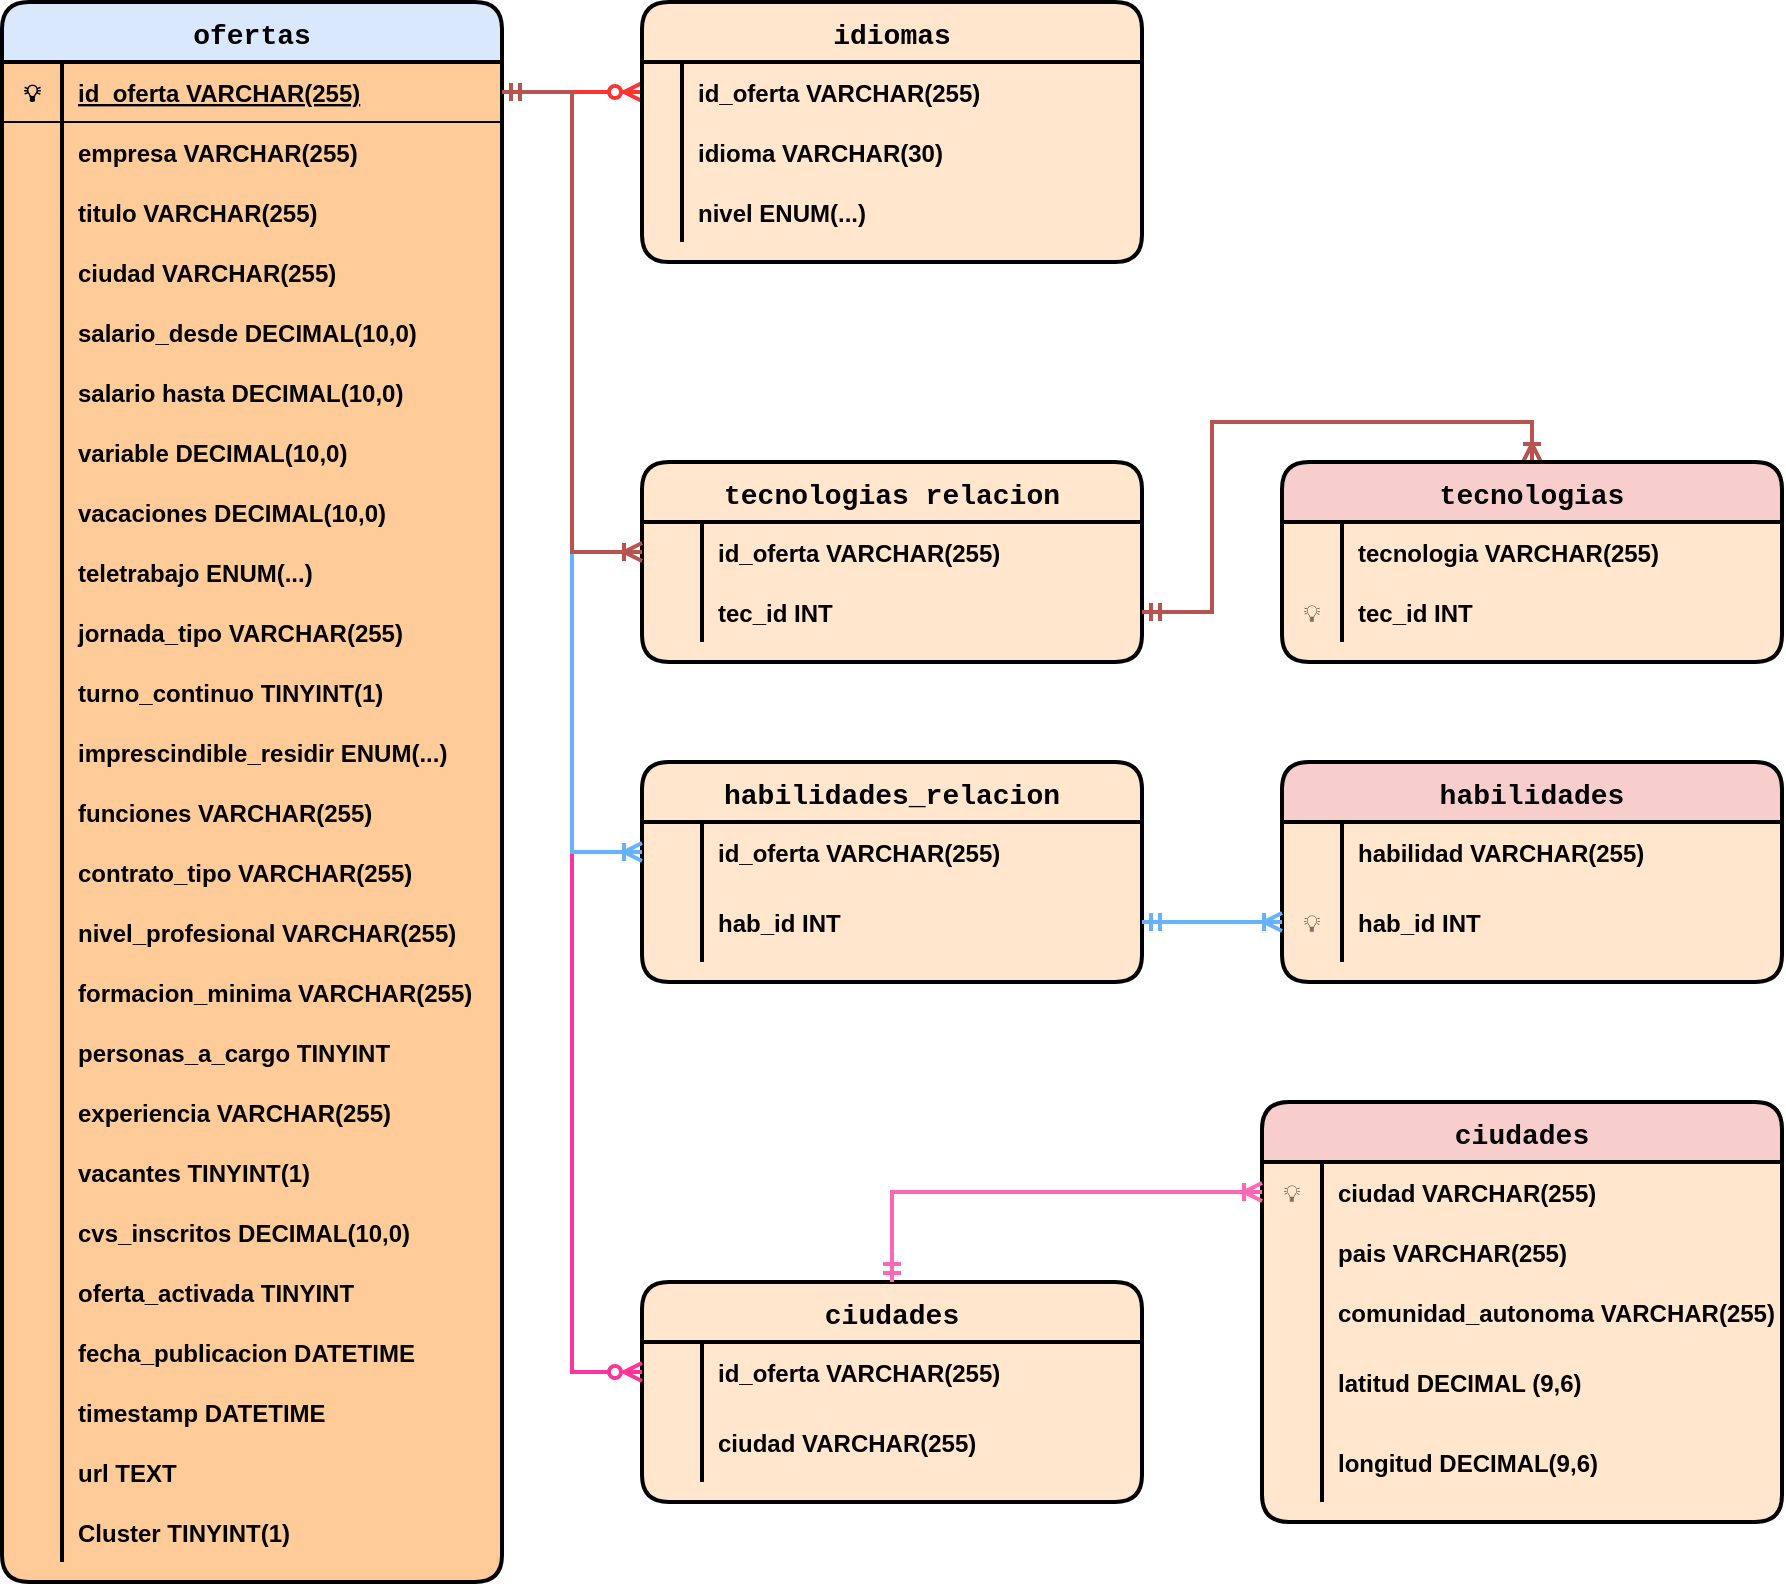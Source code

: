 <mxfile version="26.0.16">
  <diagram name="Page-1" id="cL2GmD0806tMIvDA7TSf">
    <mxGraphModel dx="1434" dy="820" grid="1" gridSize="10" guides="1" tooltips="1" connect="1" arrows="1" fold="1" page="1" pageScale="1" pageWidth="827" pageHeight="1169" math="0" shadow="0">
      <root>
        <mxCell id="0" />
        <mxCell id="1" parent="0" />
        <mxCell id="CeKFWpAXQOH_up9CH5AJ-1" value="" style="edgeStyle=entityRelationEdgeStyle;endArrow=ERzeroToMany;startArrow=ERmandOne;endFill=1;startFill=0;strokeWidth=2;strokeColor=#FF3333;" edge="1" parent="1" source="CeKFWpAXQOH_up9CH5AJ-20" target="CeKFWpAXQOH_up9CH5AJ-3">
          <mxGeometry width="100" height="100" relative="1" as="geometry">
            <mxPoint x="340" y="720" as="sourcePoint" />
            <mxPoint x="440" y="620" as="targetPoint" />
          </mxGeometry>
        </mxCell>
        <mxCell id="CeKFWpAXQOH_up9CH5AJ-2" value="idiomas" style="shape=table;startSize=30;container=1;collapsible=1;childLayout=tableLayout;fixedRows=1;rowLines=0;fontStyle=1;align=center;resizeLast=1;fillColor=#ffe6cc;strokeColor=#000000;gradientColor=none;swimlaneFillColor=#FFE6CC;strokeWidth=2;rounded=1;fontFamily=Courier New;fontSize=14;" vertex="1" parent="1">
          <mxGeometry x="350" y="40" width="250" height="130" as="geometry" />
        </mxCell>
        <mxCell id="CeKFWpAXQOH_up9CH5AJ-3" value="" style="shape=partialRectangle;collapsible=0;dropTarget=0;pointerEvents=0;fillColor=none;points=[[0,0.5],[1,0.5]];portConstraint=eastwest;top=0;left=0;right=0;bottom=0;" vertex="1" parent="CeKFWpAXQOH_up9CH5AJ-2">
          <mxGeometry y="30" width="250" height="30" as="geometry" />
        </mxCell>
        <mxCell id="CeKFWpAXQOH_up9CH5AJ-4" value="" style="shape=partialRectangle;overflow=hidden;connectable=0;fillColor=none;top=0;left=0;bottom=0;right=0;" vertex="1" parent="CeKFWpAXQOH_up9CH5AJ-3">
          <mxGeometry width="20" height="30" as="geometry">
            <mxRectangle width="20" height="30" as="alternateBounds" />
          </mxGeometry>
        </mxCell>
        <mxCell id="CeKFWpAXQOH_up9CH5AJ-5" value="id_oferta VARCHAR(255)" style="shape=partialRectangle;overflow=hidden;connectable=0;fillColor=none;top=0;left=0;bottom=0;right=0;align=left;spacingLeft=6;fontStyle=1" vertex="1" parent="CeKFWpAXQOH_up9CH5AJ-3">
          <mxGeometry x="20" width="230" height="30" as="geometry">
            <mxRectangle width="230" height="30" as="alternateBounds" />
          </mxGeometry>
        </mxCell>
        <mxCell id="CeKFWpAXQOH_up9CH5AJ-6" value="" style="shape=partialRectangle;collapsible=0;dropTarget=0;pointerEvents=0;fillColor=none;points=[[0,0.5],[1,0.5]];portConstraint=eastwest;top=0;left=0;right=0;bottom=0;" vertex="1" parent="CeKFWpAXQOH_up9CH5AJ-2">
          <mxGeometry y="60" width="250" height="30" as="geometry" />
        </mxCell>
        <mxCell id="CeKFWpAXQOH_up9CH5AJ-7" value="" style="shape=partialRectangle;overflow=hidden;connectable=0;fillColor=none;top=0;left=0;bottom=0;right=0;" vertex="1" parent="CeKFWpAXQOH_up9CH5AJ-6">
          <mxGeometry width="20" height="30" as="geometry">
            <mxRectangle width="20" height="30" as="alternateBounds" />
          </mxGeometry>
        </mxCell>
        <mxCell id="CeKFWpAXQOH_up9CH5AJ-8" value="idioma VARCHAR(30)" style="shape=partialRectangle;overflow=hidden;connectable=0;fillColor=none;top=0;left=0;bottom=0;right=0;align=left;spacingLeft=6;fontStyle=1;strokeWidth=4;" vertex="1" parent="CeKFWpAXQOH_up9CH5AJ-6">
          <mxGeometry x="20" width="230" height="30" as="geometry">
            <mxRectangle width="230" height="30" as="alternateBounds" />
          </mxGeometry>
        </mxCell>
        <mxCell id="CeKFWpAXQOH_up9CH5AJ-9" style="shape=partialRectangle;collapsible=0;dropTarget=0;pointerEvents=0;fillColor=none;points=[[0,0.5],[1,0.5]];portConstraint=eastwest;top=0;left=0;right=0;bottom=0;" vertex="1" parent="CeKFWpAXQOH_up9CH5AJ-2">
          <mxGeometry y="90" width="250" height="30" as="geometry" />
        </mxCell>
        <mxCell id="CeKFWpAXQOH_up9CH5AJ-10" style="shape=partialRectangle;overflow=hidden;connectable=0;fillColor=none;top=0;left=0;bottom=0;right=0;" vertex="1" parent="CeKFWpAXQOH_up9CH5AJ-9">
          <mxGeometry width="20" height="30" as="geometry">
            <mxRectangle width="20" height="30" as="alternateBounds" />
          </mxGeometry>
        </mxCell>
        <mxCell id="CeKFWpAXQOH_up9CH5AJ-11" value="nivel ENUM(...)" style="shape=partialRectangle;overflow=hidden;connectable=0;fillColor=none;top=0;left=0;bottom=0;right=0;align=left;spacingLeft=6;fontStyle=1" vertex="1" parent="CeKFWpAXQOH_up9CH5AJ-9">
          <mxGeometry x="20" width="230" height="30" as="geometry">
            <mxRectangle width="230" height="30" as="alternateBounds" />
          </mxGeometry>
        </mxCell>
        <mxCell id="CeKFWpAXQOH_up9CH5AJ-12" value="habilidades_relacion" style="shape=table;startSize=30;container=1;collapsible=1;childLayout=tableLayout;fixedRows=1;rowLines=0;fontStyle=1;align=center;resizeLast=1;fillColor=#ffe6cc;strokeColor=#000000;swimlaneFillColor=#FFE6CC;rounded=1;strokeWidth=2;fontFamily=Courier New;fontSize=14;" vertex="1" parent="1">
          <mxGeometry x="350" y="420" width="250" height="110" as="geometry" />
        </mxCell>
        <mxCell id="CeKFWpAXQOH_up9CH5AJ-13" value="" style="shape=partialRectangle;collapsible=0;dropTarget=0;pointerEvents=0;fillColor=none;points=[[0,0.5],[1,0.5]];portConstraint=eastwest;top=0;left=0;right=0;bottom=0;" vertex="1" parent="CeKFWpAXQOH_up9CH5AJ-12">
          <mxGeometry y="30" width="250" height="30" as="geometry" />
        </mxCell>
        <mxCell id="CeKFWpAXQOH_up9CH5AJ-14" value="" style="shape=partialRectangle;overflow=hidden;connectable=0;fillColor=none;top=0;left=0;bottom=0;right=0;" vertex="1" parent="CeKFWpAXQOH_up9CH5AJ-13">
          <mxGeometry width="30" height="30" as="geometry">
            <mxRectangle width="30" height="30" as="alternateBounds" />
          </mxGeometry>
        </mxCell>
        <mxCell id="CeKFWpAXQOH_up9CH5AJ-15" value="id_oferta VARCHAR(255)" style="shape=partialRectangle;overflow=hidden;connectable=0;fillColor=none;top=0;left=0;bottom=0;right=0;align=left;spacingLeft=6;fontStyle=1" vertex="1" parent="CeKFWpAXQOH_up9CH5AJ-13">
          <mxGeometry x="30" width="220" height="30" as="geometry">
            <mxRectangle width="220" height="30" as="alternateBounds" />
          </mxGeometry>
        </mxCell>
        <mxCell id="CeKFWpAXQOH_up9CH5AJ-16" value="" style="shape=partialRectangle;collapsible=0;dropTarget=0;pointerEvents=0;fillColor=none;points=[[0,0.5],[1,0.5]];portConstraint=eastwest;top=0;left=0;right=0;bottom=0;" vertex="1" parent="CeKFWpAXQOH_up9CH5AJ-12">
          <mxGeometry y="60" width="250" height="40" as="geometry" />
        </mxCell>
        <mxCell id="CeKFWpAXQOH_up9CH5AJ-17" value="" style="shape=partialRectangle;overflow=hidden;connectable=0;fillColor=none;top=0;left=0;bottom=0;right=0;" vertex="1" parent="CeKFWpAXQOH_up9CH5AJ-16">
          <mxGeometry width="30" height="40" as="geometry">
            <mxRectangle width="30" height="40" as="alternateBounds" />
          </mxGeometry>
        </mxCell>
        <mxCell id="CeKFWpAXQOH_up9CH5AJ-18" value="hab_id INT" style="shape=partialRectangle;overflow=hidden;connectable=0;fillColor=none;top=0;left=0;bottom=0;right=0;align=left;spacingLeft=6;fontStyle=1" vertex="1" parent="CeKFWpAXQOH_up9CH5AJ-16">
          <mxGeometry x="30" width="220" height="40" as="geometry">
            <mxRectangle width="220" height="40" as="alternateBounds" />
          </mxGeometry>
        </mxCell>
        <mxCell id="CeKFWpAXQOH_up9CH5AJ-19" value="ofertas" style="shape=table;startSize=30;container=1;collapsible=1;childLayout=tableLayout;fixedRows=1;rowLines=0;fontStyle=1;align=center;resizeLast=1;fillColor=#dae8fc;strokeColor=default;shadow=0;gradientColor=none;swimlaneFillColor=#FFCC99;strokeWidth=2;rounded=1;labelBackgroundColor=none;labelBorderColor=none;textShadow=0;fontFamily=Courier New;fillStyle=solid;perimeterSpacing=3;fontSize=14;" vertex="1" parent="1">
          <mxGeometry x="30" y="40" width="250" height="790" as="geometry" />
        </mxCell>
        <mxCell id="CeKFWpAXQOH_up9CH5AJ-20" value="" style="shape=partialRectangle;collapsible=0;dropTarget=0;pointerEvents=0;fillColor=none;points=[[0,0.5],[1,0.5]];portConstraint=eastwest;top=0;left=0;right=0;bottom=1;" vertex="1" parent="CeKFWpAXQOH_up9CH5AJ-19">
          <mxGeometry y="30" width="250" height="30" as="geometry" />
        </mxCell>
        <mxCell id="CeKFWpAXQOH_up9CH5AJ-21" value="💡" style="shape=partialRectangle;overflow=hidden;connectable=0;fillColor=none;top=0;left=0;bottom=0;right=0;fontStyle=1;" vertex="1" parent="CeKFWpAXQOH_up9CH5AJ-20">
          <mxGeometry width="30" height="30" as="geometry">
            <mxRectangle width="30" height="30" as="alternateBounds" />
          </mxGeometry>
        </mxCell>
        <mxCell id="CeKFWpAXQOH_up9CH5AJ-22" value="id_oferta VARCHAR(255)" style="shape=partialRectangle;overflow=hidden;connectable=0;fillColor=none;top=0;left=0;bottom=0;right=0;align=left;spacingLeft=6;fontStyle=5;" vertex="1" parent="CeKFWpAXQOH_up9CH5AJ-20">
          <mxGeometry x="30" width="220" height="30" as="geometry">
            <mxRectangle width="220" height="30" as="alternateBounds" />
          </mxGeometry>
        </mxCell>
        <mxCell id="CeKFWpAXQOH_up9CH5AJ-23" value="" style="shape=partialRectangle;collapsible=0;dropTarget=0;pointerEvents=0;fillColor=none;points=[[0,0.5],[1,0.5]];portConstraint=eastwest;top=0;left=0;right=0;bottom=0;" vertex="1" parent="CeKFWpAXQOH_up9CH5AJ-19">
          <mxGeometry y="60" width="250" height="30" as="geometry" />
        </mxCell>
        <mxCell id="CeKFWpAXQOH_up9CH5AJ-24" value="" style="shape=partialRectangle;overflow=hidden;connectable=0;fillColor=none;top=0;left=0;bottom=0;right=0;" vertex="1" parent="CeKFWpAXQOH_up9CH5AJ-23">
          <mxGeometry width="30" height="30" as="geometry">
            <mxRectangle width="30" height="30" as="alternateBounds" />
          </mxGeometry>
        </mxCell>
        <mxCell id="CeKFWpAXQOH_up9CH5AJ-25" value="empresa VARCHAR(255)" style="shape=partialRectangle;overflow=hidden;connectable=0;fillColor=none;top=0;left=0;bottom=0;right=0;align=left;spacingLeft=6;fontStyle=1" vertex="1" parent="CeKFWpAXQOH_up9CH5AJ-23">
          <mxGeometry x="30" width="220" height="30" as="geometry">
            <mxRectangle width="220" height="30" as="alternateBounds" />
          </mxGeometry>
        </mxCell>
        <mxCell id="CeKFWpAXQOH_up9CH5AJ-26" style="shape=partialRectangle;collapsible=0;dropTarget=0;pointerEvents=0;fillColor=none;points=[[0,0.5],[1,0.5]];portConstraint=eastwest;top=0;left=0;right=0;bottom=0;" vertex="1" parent="CeKFWpAXQOH_up9CH5AJ-19">
          <mxGeometry y="90" width="250" height="30" as="geometry" />
        </mxCell>
        <mxCell id="CeKFWpAXQOH_up9CH5AJ-27" style="shape=partialRectangle;overflow=hidden;connectable=0;fillColor=none;top=0;left=0;bottom=0;right=0;" vertex="1" parent="CeKFWpAXQOH_up9CH5AJ-26">
          <mxGeometry width="30" height="30" as="geometry">
            <mxRectangle width="30" height="30" as="alternateBounds" />
          </mxGeometry>
        </mxCell>
        <mxCell id="CeKFWpAXQOH_up9CH5AJ-28" value="titulo VARCHAR(255)" style="shape=partialRectangle;overflow=hidden;connectable=0;fillColor=none;top=0;left=0;bottom=0;right=0;align=left;spacingLeft=6;fontStyle=1" vertex="1" parent="CeKFWpAXQOH_up9CH5AJ-26">
          <mxGeometry x="30" width="220" height="30" as="geometry">
            <mxRectangle width="220" height="30" as="alternateBounds" />
          </mxGeometry>
        </mxCell>
        <mxCell id="CeKFWpAXQOH_up9CH5AJ-29" style="shape=partialRectangle;collapsible=0;dropTarget=0;pointerEvents=0;fillColor=none;points=[[0,0.5],[1,0.5]];portConstraint=eastwest;top=0;left=0;right=0;bottom=0;" vertex="1" parent="CeKFWpAXQOH_up9CH5AJ-19">
          <mxGeometry y="120" width="250" height="30" as="geometry" />
        </mxCell>
        <mxCell id="CeKFWpAXQOH_up9CH5AJ-30" style="shape=partialRectangle;overflow=hidden;connectable=0;fillColor=none;top=0;left=0;bottom=0;right=0;" vertex="1" parent="CeKFWpAXQOH_up9CH5AJ-29">
          <mxGeometry width="30" height="30" as="geometry">
            <mxRectangle width="30" height="30" as="alternateBounds" />
          </mxGeometry>
        </mxCell>
        <mxCell id="CeKFWpAXQOH_up9CH5AJ-31" value="ciudad VARCHAR(255)" style="shape=partialRectangle;overflow=hidden;connectable=0;fillColor=none;top=0;left=0;bottom=0;right=0;align=left;spacingLeft=6;fontStyle=1" vertex="1" parent="CeKFWpAXQOH_up9CH5AJ-29">
          <mxGeometry x="30" width="220" height="30" as="geometry">
            <mxRectangle width="220" height="30" as="alternateBounds" />
          </mxGeometry>
        </mxCell>
        <mxCell id="CeKFWpAXQOH_up9CH5AJ-32" style="shape=partialRectangle;collapsible=0;dropTarget=0;pointerEvents=0;fillColor=none;points=[[0,0.5],[1,0.5]];portConstraint=eastwest;top=0;left=0;right=0;bottom=0;" vertex="1" parent="CeKFWpAXQOH_up9CH5AJ-19">
          <mxGeometry y="150" width="250" height="30" as="geometry" />
        </mxCell>
        <mxCell id="CeKFWpAXQOH_up9CH5AJ-33" style="shape=partialRectangle;overflow=hidden;connectable=0;fillColor=none;top=0;left=0;bottom=0;right=0;" vertex="1" parent="CeKFWpAXQOH_up9CH5AJ-32">
          <mxGeometry width="30" height="30" as="geometry">
            <mxRectangle width="30" height="30" as="alternateBounds" />
          </mxGeometry>
        </mxCell>
        <mxCell id="CeKFWpAXQOH_up9CH5AJ-34" value="salario_desde DECIMAL(10,0)" style="shape=partialRectangle;overflow=hidden;connectable=0;fillColor=none;top=0;left=0;bottom=0;right=0;align=left;spacingLeft=6;fontStyle=1" vertex="1" parent="CeKFWpAXQOH_up9CH5AJ-32">
          <mxGeometry x="30" width="220" height="30" as="geometry">
            <mxRectangle width="220" height="30" as="alternateBounds" />
          </mxGeometry>
        </mxCell>
        <mxCell id="CeKFWpAXQOH_up9CH5AJ-35" style="shape=partialRectangle;collapsible=0;dropTarget=0;pointerEvents=0;fillColor=none;points=[[0,0.5],[1,0.5]];portConstraint=eastwest;top=0;left=0;right=0;bottom=0;" vertex="1" parent="CeKFWpAXQOH_up9CH5AJ-19">
          <mxGeometry y="180" width="250" height="30" as="geometry" />
        </mxCell>
        <mxCell id="CeKFWpAXQOH_up9CH5AJ-36" style="shape=partialRectangle;overflow=hidden;connectable=0;fillColor=none;top=0;left=0;bottom=0;right=0;" vertex="1" parent="CeKFWpAXQOH_up9CH5AJ-35">
          <mxGeometry width="30" height="30" as="geometry">
            <mxRectangle width="30" height="30" as="alternateBounds" />
          </mxGeometry>
        </mxCell>
        <mxCell id="CeKFWpAXQOH_up9CH5AJ-37" value="salario hasta DECIMAL(10,0)" style="shape=partialRectangle;overflow=hidden;connectable=0;fillColor=none;top=0;left=0;bottom=0;right=0;align=left;spacingLeft=6;fontStyle=1" vertex="1" parent="CeKFWpAXQOH_up9CH5AJ-35">
          <mxGeometry x="30" width="220" height="30" as="geometry">
            <mxRectangle width="220" height="30" as="alternateBounds" />
          </mxGeometry>
        </mxCell>
        <mxCell id="CeKFWpAXQOH_up9CH5AJ-38" style="shape=partialRectangle;collapsible=0;dropTarget=0;pointerEvents=0;fillColor=none;points=[[0,0.5],[1,0.5]];portConstraint=eastwest;top=0;left=0;right=0;bottom=0;" vertex="1" parent="CeKFWpAXQOH_up9CH5AJ-19">
          <mxGeometry y="210" width="250" height="30" as="geometry" />
        </mxCell>
        <mxCell id="CeKFWpAXQOH_up9CH5AJ-39" style="shape=partialRectangle;overflow=hidden;connectable=0;fillColor=none;top=0;left=0;bottom=0;right=0;" vertex="1" parent="CeKFWpAXQOH_up9CH5AJ-38">
          <mxGeometry width="30" height="30" as="geometry">
            <mxRectangle width="30" height="30" as="alternateBounds" />
          </mxGeometry>
        </mxCell>
        <mxCell id="CeKFWpAXQOH_up9CH5AJ-40" value="variable DECIMAL(10,0)" style="shape=partialRectangle;overflow=hidden;connectable=0;fillColor=none;top=0;left=0;bottom=0;right=0;align=left;spacingLeft=6;fontStyle=1" vertex="1" parent="CeKFWpAXQOH_up9CH5AJ-38">
          <mxGeometry x="30" width="220" height="30" as="geometry">
            <mxRectangle width="220" height="30" as="alternateBounds" />
          </mxGeometry>
        </mxCell>
        <mxCell id="CeKFWpAXQOH_up9CH5AJ-41" style="shape=partialRectangle;collapsible=0;dropTarget=0;pointerEvents=0;fillColor=none;points=[[0,0.5],[1,0.5]];portConstraint=eastwest;top=0;left=0;right=0;bottom=0;" vertex="1" parent="CeKFWpAXQOH_up9CH5AJ-19">
          <mxGeometry y="240" width="250" height="30" as="geometry" />
        </mxCell>
        <mxCell id="CeKFWpAXQOH_up9CH5AJ-42" style="shape=partialRectangle;overflow=hidden;connectable=0;fillColor=none;top=0;left=0;bottom=0;right=0;" vertex="1" parent="CeKFWpAXQOH_up9CH5AJ-41">
          <mxGeometry width="30" height="30" as="geometry">
            <mxRectangle width="30" height="30" as="alternateBounds" />
          </mxGeometry>
        </mxCell>
        <mxCell id="CeKFWpAXQOH_up9CH5AJ-43" value="vacaciones DECIMAL(10,0)" style="shape=partialRectangle;overflow=hidden;connectable=0;fillColor=none;top=0;left=0;bottom=0;right=0;align=left;spacingLeft=6;fontStyle=1" vertex="1" parent="CeKFWpAXQOH_up9CH5AJ-41">
          <mxGeometry x="30" width="220" height="30" as="geometry">
            <mxRectangle width="220" height="30" as="alternateBounds" />
          </mxGeometry>
        </mxCell>
        <mxCell id="CeKFWpAXQOH_up9CH5AJ-44" style="shape=partialRectangle;collapsible=0;dropTarget=0;pointerEvents=0;fillColor=none;points=[[0,0.5],[1,0.5]];portConstraint=eastwest;top=0;left=0;right=0;bottom=0;" vertex="1" parent="CeKFWpAXQOH_up9CH5AJ-19">
          <mxGeometry y="270" width="250" height="30" as="geometry" />
        </mxCell>
        <mxCell id="CeKFWpAXQOH_up9CH5AJ-45" style="shape=partialRectangle;overflow=hidden;connectable=0;fillColor=none;top=0;left=0;bottom=0;right=0;" vertex="1" parent="CeKFWpAXQOH_up9CH5AJ-44">
          <mxGeometry width="30" height="30" as="geometry">
            <mxRectangle width="30" height="30" as="alternateBounds" />
          </mxGeometry>
        </mxCell>
        <mxCell id="CeKFWpAXQOH_up9CH5AJ-46" value="teletrabajo ENUM(...)" style="shape=partialRectangle;overflow=hidden;connectable=0;fillColor=none;top=0;left=0;bottom=0;right=0;align=left;spacingLeft=6;fontStyle=1" vertex="1" parent="CeKFWpAXQOH_up9CH5AJ-44">
          <mxGeometry x="30" width="220" height="30" as="geometry">
            <mxRectangle width="220" height="30" as="alternateBounds" />
          </mxGeometry>
        </mxCell>
        <mxCell id="CeKFWpAXQOH_up9CH5AJ-47" style="shape=partialRectangle;collapsible=0;dropTarget=0;pointerEvents=0;fillColor=none;points=[[0,0.5],[1,0.5]];portConstraint=eastwest;top=0;left=0;right=0;bottom=0;" vertex="1" parent="CeKFWpAXQOH_up9CH5AJ-19">
          <mxGeometry y="300" width="250" height="30" as="geometry" />
        </mxCell>
        <mxCell id="CeKFWpAXQOH_up9CH5AJ-48" style="shape=partialRectangle;overflow=hidden;connectable=0;fillColor=none;top=0;left=0;bottom=0;right=0;" vertex="1" parent="CeKFWpAXQOH_up9CH5AJ-47">
          <mxGeometry width="30" height="30" as="geometry">
            <mxRectangle width="30" height="30" as="alternateBounds" />
          </mxGeometry>
        </mxCell>
        <mxCell id="CeKFWpAXQOH_up9CH5AJ-49" value="jornada_tipo VARCHAR(255)" style="shape=partialRectangle;overflow=hidden;connectable=0;fillColor=none;top=0;left=0;bottom=0;right=0;align=left;spacingLeft=6;fontStyle=1" vertex="1" parent="CeKFWpAXQOH_up9CH5AJ-47">
          <mxGeometry x="30" width="220" height="30" as="geometry">
            <mxRectangle width="220" height="30" as="alternateBounds" />
          </mxGeometry>
        </mxCell>
        <mxCell id="CeKFWpAXQOH_up9CH5AJ-50" style="shape=partialRectangle;collapsible=0;dropTarget=0;pointerEvents=0;fillColor=none;points=[[0,0.5],[1,0.5]];portConstraint=eastwest;top=0;left=0;right=0;bottom=0;" vertex="1" parent="CeKFWpAXQOH_up9CH5AJ-19">
          <mxGeometry y="330" width="250" height="30" as="geometry" />
        </mxCell>
        <mxCell id="CeKFWpAXQOH_up9CH5AJ-51" style="shape=partialRectangle;overflow=hidden;connectable=0;fillColor=none;top=0;left=0;bottom=0;right=0;" vertex="1" parent="CeKFWpAXQOH_up9CH5AJ-50">
          <mxGeometry width="30" height="30" as="geometry">
            <mxRectangle width="30" height="30" as="alternateBounds" />
          </mxGeometry>
        </mxCell>
        <mxCell id="CeKFWpAXQOH_up9CH5AJ-52" value="turno_continuo TINYINT(1)" style="shape=partialRectangle;overflow=hidden;connectable=0;fillColor=none;top=0;left=0;bottom=0;right=0;align=left;spacingLeft=6;fontStyle=1" vertex="1" parent="CeKFWpAXQOH_up9CH5AJ-50">
          <mxGeometry x="30" width="220" height="30" as="geometry">
            <mxRectangle width="220" height="30" as="alternateBounds" />
          </mxGeometry>
        </mxCell>
        <mxCell id="CeKFWpAXQOH_up9CH5AJ-53" style="shape=partialRectangle;collapsible=0;dropTarget=0;pointerEvents=0;fillColor=none;points=[[0,0.5],[1,0.5]];portConstraint=eastwest;top=0;left=0;right=0;bottom=0;" vertex="1" parent="CeKFWpAXQOH_up9CH5AJ-19">
          <mxGeometry y="360" width="250" height="30" as="geometry" />
        </mxCell>
        <mxCell id="CeKFWpAXQOH_up9CH5AJ-54" style="shape=partialRectangle;overflow=hidden;connectable=0;fillColor=none;top=0;left=0;bottom=0;right=0;" vertex="1" parent="CeKFWpAXQOH_up9CH5AJ-53">
          <mxGeometry width="30" height="30" as="geometry">
            <mxRectangle width="30" height="30" as="alternateBounds" />
          </mxGeometry>
        </mxCell>
        <mxCell id="CeKFWpAXQOH_up9CH5AJ-55" value="imprescindible_residir ENUM(...)" style="shape=partialRectangle;overflow=hidden;connectable=0;fillColor=none;top=0;left=0;bottom=0;right=0;align=left;spacingLeft=6;fontStyle=1" vertex="1" parent="CeKFWpAXQOH_up9CH5AJ-53">
          <mxGeometry x="30" width="220" height="30" as="geometry">
            <mxRectangle width="220" height="30" as="alternateBounds" />
          </mxGeometry>
        </mxCell>
        <mxCell id="CeKFWpAXQOH_up9CH5AJ-56" style="shape=partialRectangle;collapsible=0;dropTarget=0;pointerEvents=0;fillColor=none;points=[[0,0.5],[1,0.5]];portConstraint=eastwest;top=0;left=0;right=0;bottom=0;" vertex="1" parent="CeKFWpAXQOH_up9CH5AJ-19">
          <mxGeometry y="390" width="250" height="30" as="geometry" />
        </mxCell>
        <mxCell id="CeKFWpAXQOH_up9CH5AJ-57" style="shape=partialRectangle;overflow=hidden;connectable=0;fillColor=none;top=0;left=0;bottom=0;right=0;" vertex="1" parent="CeKFWpAXQOH_up9CH5AJ-56">
          <mxGeometry width="30" height="30" as="geometry">
            <mxRectangle width="30" height="30" as="alternateBounds" />
          </mxGeometry>
        </mxCell>
        <mxCell id="CeKFWpAXQOH_up9CH5AJ-58" value="funciones VARCHAR(255)" style="shape=partialRectangle;overflow=hidden;connectable=0;fillColor=none;top=0;left=0;bottom=0;right=0;align=left;spacingLeft=6;fontStyle=1" vertex="1" parent="CeKFWpAXQOH_up9CH5AJ-56">
          <mxGeometry x="30" width="220" height="30" as="geometry">
            <mxRectangle width="220" height="30" as="alternateBounds" />
          </mxGeometry>
        </mxCell>
        <mxCell id="CeKFWpAXQOH_up9CH5AJ-59" style="shape=partialRectangle;collapsible=0;dropTarget=0;pointerEvents=0;fillColor=none;points=[[0,0.5],[1,0.5]];portConstraint=eastwest;top=0;left=0;right=0;bottom=0;" vertex="1" parent="CeKFWpAXQOH_up9CH5AJ-19">
          <mxGeometry y="420" width="250" height="30" as="geometry" />
        </mxCell>
        <mxCell id="CeKFWpAXQOH_up9CH5AJ-60" style="shape=partialRectangle;overflow=hidden;connectable=0;fillColor=none;top=0;left=0;bottom=0;right=0;" vertex="1" parent="CeKFWpAXQOH_up9CH5AJ-59">
          <mxGeometry width="30" height="30" as="geometry">
            <mxRectangle width="30" height="30" as="alternateBounds" />
          </mxGeometry>
        </mxCell>
        <mxCell id="CeKFWpAXQOH_up9CH5AJ-61" value="contrato_tipo VARCHAR(255)" style="shape=partialRectangle;overflow=hidden;connectable=0;fillColor=none;top=0;left=0;bottom=0;right=0;align=left;spacingLeft=6;fontStyle=1" vertex="1" parent="CeKFWpAXQOH_up9CH5AJ-59">
          <mxGeometry x="30" width="220" height="30" as="geometry">
            <mxRectangle width="220" height="30" as="alternateBounds" />
          </mxGeometry>
        </mxCell>
        <mxCell id="CeKFWpAXQOH_up9CH5AJ-62" style="shape=partialRectangle;collapsible=0;dropTarget=0;pointerEvents=0;fillColor=none;points=[[0,0.5],[1,0.5]];portConstraint=eastwest;top=0;left=0;right=0;bottom=0;" vertex="1" parent="CeKFWpAXQOH_up9CH5AJ-19">
          <mxGeometry y="450" width="250" height="30" as="geometry" />
        </mxCell>
        <mxCell id="CeKFWpAXQOH_up9CH5AJ-63" style="shape=partialRectangle;overflow=hidden;connectable=0;fillColor=none;top=0;left=0;bottom=0;right=0;" vertex="1" parent="CeKFWpAXQOH_up9CH5AJ-62">
          <mxGeometry width="30" height="30" as="geometry">
            <mxRectangle width="30" height="30" as="alternateBounds" />
          </mxGeometry>
        </mxCell>
        <mxCell id="CeKFWpAXQOH_up9CH5AJ-64" value="nivel_profesional VARCHAR(255)" style="shape=partialRectangle;overflow=hidden;connectable=0;fillColor=none;top=0;left=0;bottom=0;right=0;align=left;spacingLeft=6;fontStyle=1" vertex="1" parent="CeKFWpAXQOH_up9CH5AJ-62">
          <mxGeometry x="30" width="220" height="30" as="geometry">
            <mxRectangle width="220" height="30" as="alternateBounds" />
          </mxGeometry>
        </mxCell>
        <mxCell id="CeKFWpAXQOH_up9CH5AJ-65" style="shape=partialRectangle;collapsible=0;dropTarget=0;pointerEvents=0;fillColor=none;points=[[0,0.5],[1,0.5]];portConstraint=eastwest;top=0;left=0;right=0;bottom=0;" vertex="1" parent="CeKFWpAXQOH_up9CH5AJ-19">
          <mxGeometry y="480" width="250" height="30" as="geometry" />
        </mxCell>
        <mxCell id="CeKFWpAXQOH_up9CH5AJ-66" style="shape=partialRectangle;overflow=hidden;connectable=0;fillColor=none;top=0;left=0;bottom=0;right=0;" vertex="1" parent="CeKFWpAXQOH_up9CH5AJ-65">
          <mxGeometry width="30" height="30" as="geometry">
            <mxRectangle width="30" height="30" as="alternateBounds" />
          </mxGeometry>
        </mxCell>
        <mxCell id="CeKFWpAXQOH_up9CH5AJ-67" value="formacion_minima VARCHAR(255)" style="shape=partialRectangle;overflow=hidden;connectable=0;fillColor=none;top=0;left=0;bottom=0;right=0;align=left;spacingLeft=6;fontStyle=1" vertex="1" parent="CeKFWpAXQOH_up9CH5AJ-65">
          <mxGeometry x="30" width="220" height="30" as="geometry">
            <mxRectangle width="220" height="30" as="alternateBounds" />
          </mxGeometry>
        </mxCell>
        <mxCell id="CeKFWpAXQOH_up9CH5AJ-68" style="shape=partialRectangle;collapsible=0;dropTarget=0;pointerEvents=0;fillColor=none;points=[[0,0.5],[1,0.5]];portConstraint=eastwest;top=0;left=0;right=0;bottom=0;" vertex="1" parent="CeKFWpAXQOH_up9CH5AJ-19">
          <mxGeometry y="510" width="250" height="30" as="geometry" />
        </mxCell>
        <mxCell id="CeKFWpAXQOH_up9CH5AJ-69" style="shape=partialRectangle;overflow=hidden;connectable=0;fillColor=none;top=0;left=0;bottom=0;right=0;" vertex="1" parent="CeKFWpAXQOH_up9CH5AJ-68">
          <mxGeometry width="30" height="30" as="geometry">
            <mxRectangle width="30" height="30" as="alternateBounds" />
          </mxGeometry>
        </mxCell>
        <mxCell id="CeKFWpAXQOH_up9CH5AJ-70" value="personas_a_cargo TINYINT" style="shape=partialRectangle;overflow=hidden;connectable=0;fillColor=none;top=0;left=0;bottom=0;right=0;align=left;spacingLeft=6;fontStyle=1" vertex="1" parent="CeKFWpAXQOH_up9CH5AJ-68">
          <mxGeometry x="30" width="220" height="30" as="geometry">
            <mxRectangle width="220" height="30" as="alternateBounds" />
          </mxGeometry>
        </mxCell>
        <mxCell id="CeKFWpAXQOH_up9CH5AJ-71" style="shape=partialRectangle;collapsible=0;dropTarget=0;pointerEvents=0;fillColor=none;points=[[0,0.5],[1,0.5]];portConstraint=eastwest;top=0;left=0;right=0;bottom=0;" vertex="1" parent="CeKFWpAXQOH_up9CH5AJ-19">
          <mxGeometry y="540" width="250" height="30" as="geometry" />
        </mxCell>
        <mxCell id="CeKFWpAXQOH_up9CH5AJ-72" style="shape=partialRectangle;overflow=hidden;connectable=0;fillColor=none;top=0;left=0;bottom=0;right=0;" vertex="1" parent="CeKFWpAXQOH_up9CH5AJ-71">
          <mxGeometry width="30" height="30" as="geometry">
            <mxRectangle width="30" height="30" as="alternateBounds" />
          </mxGeometry>
        </mxCell>
        <mxCell id="CeKFWpAXQOH_up9CH5AJ-73" value="experiencia VARCHAR(255)" style="shape=partialRectangle;overflow=hidden;connectable=0;fillColor=none;top=0;left=0;bottom=0;right=0;align=left;spacingLeft=6;fontStyle=1" vertex="1" parent="CeKFWpAXQOH_up9CH5AJ-71">
          <mxGeometry x="30" width="220" height="30" as="geometry">
            <mxRectangle width="220" height="30" as="alternateBounds" />
          </mxGeometry>
        </mxCell>
        <mxCell id="CeKFWpAXQOH_up9CH5AJ-74" style="shape=partialRectangle;collapsible=0;dropTarget=0;pointerEvents=0;fillColor=none;points=[[0,0.5],[1,0.5]];portConstraint=eastwest;top=0;left=0;right=0;bottom=0;" vertex="1" parent="CeKFWpAXQOH_up9CH5AJ-19">
          <mxGeometry y="570" width="250" height="30" as="geometry" />
        </mxCell>
        <mxCell id="CeKFWpAXQOH_up9CH5AJ-75" style="shape=partialRectangle;overflow=hidden;connectable=0;fillColor=none;top=0;left=0;bottom=0;right=0;" vertex="1" parent="CeKFWpAXQOH_up9CH5AJ-74">
          <mxGeometry width="30" height="30" as="geometry">
            <mxRectangle width="30" height="30" as="alternateBounds" />
          </mxGeometry>
        </mxCell>
        <mxCell id="CeKFWpAXQOH_up9CH5AJ-76" value="vacantes TINYINT(1)" style="shape=partialRectangle;overflow=hidden;connectable=0;fillColor=none;top=0;left=0;bottom=0;right=0;align=left;spacingLeft=6;fontStyle=1" vertex="1" parent="CeKFWpAXQOH_up9CH5AJ-74">
          <mxGeometry x="30" width="220" height="30" as="geometry">
            <mxRectangle width="220" height="30" as="alternateBounds" />
          </mxGeometry>
        </mxCell>
        <mxCell id="CeKFWpAXQOH_up9CH5AJ-77" style="shape=partialRectangle;collapsible=0;dropTarget=0;pointerEvents=0;fillColor=none;points=[[0,0.5],[1,0.5]];portConstraint=eastwest;top=0;left=0;right=0;bottom=0;" vertex="1" parent="CeKFWpAXQOH_up9CH5AJ-19">
          <mxGeometry y="600" width="250" height="30" as="geometry" />
        </mxCell>
        <mxCell id="CeKFWpAXQOH_up9CH5AJ-78" style="shape=partialRectangle;overflow=hidden;connectable=0;fillColor=none;top=0;left=0;bottom=0;right=0;" vertex="1" parent="CeKFWpAXQOH_up9CH5AJ-77">
          <mxGeometry width="30" height="30" as="geometry">
            <mxRectangle width="30" height="30" as="alternateBounds" />
          </mxGeometry>
        </mxCell>
        <mxCell id="CeKFWpAXQOH_up9CH5AJ-79" value="cvs_inscritos DECIMAL(10,0)" style="shape=partialRectangle;overflow=hidden;connectable=0;fillColor=none;top=0;left=0;bottom=0;right=0;align=left;spacingLeft=6;fontStyle=1" vertex="1" parent="CeKFWpAXQOH_up9CH5AJ-77">
          <mxGeometry x="30" width="220" height="30" as="geometry">
            <mxRectangle width="220" height="30" as="alternateBounds" />
          </mxGeometry>
        </mxCell>
        <mxCell id="CeKFWpAXQOH_up9CH5AJ-80" style="shape=partialRectangle;collapsible=0;dropTarget=0;pointerEvents=0;fillColor=none;points=[[0,0.5],[1,0.5]];portConstraint=eastwest;top=0;left=0;right=0;bottom=0;" vertex="1" parent="CeKFWpAXQOH_up9CH5AJ-19">
          <mxGeometry y="630" width="250" height="30" as="geometry" />
        </mxCell>
        <mxCell id="CeKFWpAXQOH_up9CH5AJ-81" style="shape=partialRectangle;overflow=hidden;connectable=0;fillColor=none;top=0;left=0;bottom=0;right=0;" vertex="1" parent="CeKFWpAXQOH_up9CH5AJ-80">
          <mxGeometry width="30" height="30" as="geometry">
            <mxRectangle width="30" height="30" as="alternateBounds" />
          </mxGeometry>
        </mxCell>
        <mxCell id="CeKFWpAXQOH_up9CH5AJ-82" value="oferta_activada TINYINT" style="shape=partialRectangle;overflow=hidden;connectable=0;fillColor=none;top=0;left=0;bottom=0;right=0;align=left;spacingLeft=6;fontStyle=1" vertex="1" parent="CeKFWpAXQOH_up9CH5AJ-80">
          <mxGeometry x="30" width="220" height="30" as="geometry">
            <mxRectangle width="220" height="30" as="alternateBounds" />
          </mxGeometry>
        </mxCell>
        <mxCell id="CeKFWpAXQOH_up9CH5AJ-83" style="shape=partialRectangle;collapsible=0;dropTarget=0;pointerEvents=0;fillColor=none;points=[[0,0.5],[1,0.5]];portConstraint=eastwest;top=0;left=0;right=0;bottom=0;" vertex="1" parent="CeKFWpAXQOH_up9CH5AJ-19">
          <mxGeometry y="660" width="250" height="30" as="geometry" />
        </mxCell>
        <mxCell id="CeKFWpAXQOH_up9CH5AJ-84" style="shape=partialRectangle;overflow=hidden;connectable=0;fillColor=none;top=0;left=0;bottom=0;right=0;" vertex="1" parent="CeKFWpAXQOH_up9CH5AJ-83">
          <mxGeometry width="30" height="30" as="geometry">
            <mxRectangle width="30" height="30" as="alternateBounds" />
          </mxGeometry>
        </mxCell>
        <mxCell id="CeKFWpAXQOH_up9CH5AJ-85" value="fecha_publicacion DATETIME" style="shape=partialRectangle;overflow=hidden;connectable=0;fillColor=none;top=0;left=0;bottom=0;right=0;align=left;spacingLeft=6;fontStyle=1" vertex="1" parent="CeKFWpAXQOH_up9CH5AJ-83">
          <mxGeometry x="30" width="220" height="30" as="geometry">
            <mxRectangle width="220" height="30" as="alternateBounds" />
          </mxGeometry>
        </mxCell>
        <mxCell id="CeKFWpAXQOH_up9CH5AJ-86" style="shape=partialRectangle;collapsible=0;dropTarget=0;pointerEvents=0;fillColor=none;points=[[0,0.5],[1,0.5]];portConstraint=eastwest;top=0;left=0;right=0;bottom=0;" vertex="1" parent="CeKFWpAXQOH_up9CH5AJ-19">
          <mxGeometry y="690" width="250" height="30" as="geometry" />
        </mxCell>
        <mxCell id="CeKFWpAXQOH_up9CH5AJ-87" style="shape=partialRectangle;overflow=hidden;connectable=0;fillColor=none;top=0;left=0;bottom=0;right=0;" vertex="1" parent="CeKFWpAXQOH_up9CH5AJ-86">
          <mxGeometry width="30" height="30" as="geometry">
            <mxRectangle width="30" height="30" as="alternateBounds" />
          </mxGeometry>
        </mxCell>
        <mxCell id="CeKFWpAXQOH_up9CH5AJ-88" value="timestamp DATETIME" style="shape=partialRectangle;overflow=hidden;connectable=0;fillColor=none;top=0;left=0;bottom=0;right=0;align=left;spacingLeft=6;fontStyle=1" vertex="1" parent="CeKFWpAXQOH_up9CH5AJ-86">
          <mxGeometry x="30" width="220" height="30" as="geometry">
            <mxRectangle width="220" height="30" as="alternateBounds" />
          </mxGeometry>
        </mxCell>
        <mxCell id="CeKFWpAXQOH_up9CH5AJ-89" style="shape=partialRectangle;collapsible=0;dropTarget=0;pointerEvents=0;fillColor=none;points=[[0,0.5],[1,0.5]];portConstraint=eastwest;top=0;left=0;right=0;bottom=0;" vertex="1" parent="CeKFWpAXQOH_up9CH5AJ-19">
          <mxGeometry y="720" width="250" height="30" as="geometry" />
        </mxCell>
        <mxCell id="CeKFWpAXQOH_up9CH5AJ-90" style="shape=partialRectangle;overflow=hidden;connectable=0;fillColor=none;top=0;left=0;bottom=0;right=0;" vertex="1" parent="CeKFWpAXQOH_up9CH5AJ-89">
          <mxGeometry width="30" height="30" as="geometry">
            <mxRectangle width="30" height="30" as="alternateBounds" />
          </mxGeometry>
        </mxCell>
        <mxCell id="CeKFWpAXQOH_up9CH5AJ-91" value="url TEXT    " style="shape=partialRectangle;overflow=hidden;connectable=0;fillColor=none;top=0;left=0;bottom=0;right=0;align=left;spacingLeft=6;fontStyle=1" vertex="1" parent="CeKFWpAXQOH_up9CH5AJ-89">
          <mxGeometry x="30" width="220" height="30" as="geometry">
            <mxRectangle width="220" height="30" as="alternateBounds" />
          </mxGeometry>
        </mxCell>
        <mxCell id="CeKFWpAXQOH_up9CH5AJ-142" style="shape=partialRectangle;collapsible=0;dropTarget=0;pointerEvents=0;fillColor=none;points=[[0,0.5],[1,0.5]];portConstraint=eastwest;top=0;left=0;right=0;bottom=0;" vertex="1" parent="CeKFWpAXQOH_up9CH5AJ-19">
          <mxGeometry y="750" width="250" height="30" as="geometry" />
        </mxCell>
        <mxCell id="CeKFWpAXQOH_up9CH5AJ-143" style="shape=partialRectangle;overflow=hidden;connectable=0;fillColor=none;top=0;left=0;bottom=0;right=0;" vertex="1" parent="CeKFWpAXQOH_up9CH5AJ-142">
          <mxGeometry width="30" height="30" as="geometry">
            <mxRectangle width="30" height="30" as="alternateBounds" />
          </mxGeometry>
        </mxCell>
        <mxCell id="CeKFWpAXQOH_up9CH5AJ-144" value="Cluster TINYINT(1)" style="shape=partialRectangle;overflow=hidden;connectable=0;fillColor=none;top=0;left=0;bottom=0;right=0;align=left;spacingLeft=6;fontStyle=1" vertex="1" parent="CeKFWpAXQOH_up9CH5AJ-142">
          <mxGeometry x="30" width="220" height="30" as="geometry">
            <mxRectangle width="220" height="30" as="alternateBounds" />
          </mxGeometry>
        </mxCell>
        <mxCell id="CeKFWpAXQOH_up9CH5AJ-92" value="tecnologias relacion" style="shape=table;startSize=30;container=1;collapsible=1;childLayout=tableLayout;fixedRows=1;rowLines=0;fontStyle=1;align=center;resizeLast=1;fillColor=#ffe6cc;strokeColor=#000000;swimlaneFillColor=#FFE6CC;rounded=1;strokeWidth=2;fontFamily=Courier New;fontSize=14;" vertex="1" parent="1">
          <mxGeometry x="350" y="270" width="250" height="100" as="geometry" />
        </mxCell>
        <mxCell id="CeKFWpAXQOH_up9CH5AJ-93" value="" style="shape=partialRectangle;collapsible=0;dropTarget=0;pointerEvents=0;fillColor=none;points=[[0,0.5],[1,0.5]];portConstraint=eastwest;top=0;left=0;right=0;bottom=0;" vertex="1" parent="CeKFWpAXQOH_up9CH5AJ-92">
          <mxGeometry y="30" width="250" height="30" as="geometry" />
        </mxCell>
        <mxCell id="CeKFWpAXQOH_up9CH5AJ-94" value="" style="shape=partialRectangle;overflow=hidden;connectable=0;fillColor=none;top=0;left=0;bottom=0;right=0;" vertex="1" parent="CeKFWpAXQOH_up9CH5AJ-93">
          <mxGeometry width="30" height="30" as="geometry">
            <mxRectangle width="30" height="30" as="alternateBounds" />
          </mxGeometry>
        </mxCell>
        <mxCell id="CeKFWpAXQOH_up9CH5AJ-95" value="id_oferta VARCHAR(255)" style="shape=partialRectangle;overflow=hidden;connectable=0;fillColor=none;top=0;left=0;bottom=0;right=0;align=left;spacingLeft=6;fontStyle=1" vertex="1" parent="CeKFWpAXQOH_up9CH5AJ-93">
          <mxGeometry x="30" width="220" height="30" as="geometry">
            <mxRectangle width="220" height="30" as="alternateBounds" />
          </mxGeometry>
        </mxCell>
        <mxCell id="CeKFWpAXQOH_up9CH5AJ-96" style="shape=partialRectangle;collapsible=0;dropTarget=0;pointerEvents=0;fillColor=none;points=[[0,0.5],[1,0.5]];portConstraint=eastwest;top=0;left=0;right=0;bottom=0;" vertex="1" parent="CeKFWpAXQOH_up9CH5AJ-92">
          <mxGeometry y="60" width="250" height="30" as="geometry" />
        </mxCell>
        <mxCell id="CeKFWpAXQOH_up9CH5AJ-97" style="shape=partialRectangle;overflow=hidden;connectable=0;fillColor=none;top=0;left=0;bottom=0;right=0;" vertex="1" parent="CeKFWpAXQOH_up9CH5AJ-96">
          <mxGeometry width="30" height="30" as="geometry">
            <mxRectangle width="30" height="30" as="alternateBounds" />
          </mxGeometry>
        </mxCell>
        <mxCell id="CeKFWpAXQOH_up9CH5AJ-98" value="tec_id INT" style="shape=partialRectangle;overflow=hidden;connectable=0;fillColor=none;top=0;left=0;bottom=0;right=0;align=left;spacingLeft=6;fontStyle=1" vertex="1" parent="CeKFWpAXQOH_up9CH5AJ-96">
          <mxGeometry x="30" width="220" height="30" as="geometry">
            <mxRectangle width="220" height="30" as="alternateBounds" />
          </mxGeometry>
        </mxCell>
        <mxCell id="CeKFWpAXQOH_up9CH5AJ-99" style="edgeStyle=orthogonalEdgeStyle;rounded=0;orthogonalLoop=1;jettySize=auto;html=1;exitX=0.5;exitY=0;exitDx=0;exitDy=0;endArrow=ERmandOne;endFill=0;startArrow=ERoneToMany;startFill=0;strokeWidth=2;fillColor=#f8cecc;strokeColor=#b85450;" edge="1" parent="1" source="CeKFWpAXQOH_up9CH5AJ-100" target="CeKFWpAXQOH_up9CH5AJ-96">
          <mxGeometry relative="1" as="geometry" />
        </mxCell>
        <mxCell id="CeKFWpAXQOH_up9CH5AJ-100" value="tecnologias" style="shape=table;startSize=30;container=1;collapsible=1;childLayout=tableLayout;fixedRows=1;rowLines=0;fontStyle=1;align=center;resizeLast=1;fillColor=#f8cecc;strokeColor=#000000;swimlaneFillColor=#FFE6CC;rounded=1;strokeWidth=2;fontFamily=Courier New;fontSize=14;" vertex="1" parent="1">
          <mxGeometry x="670" y="270" width="250" height="100" as="geometry" />
        </mxCell>
        <mxCell id="CeKFWpAXQOH_up9CH5AJ-101" value="" style="shape=partialRectangle;collapsible=0;dropTarget=0;pointerEvents=0;fillColor=none;points=[[0,0.5],[1,0.5]];portConstraint=eastwest;top=0;left=0;right=0;bottom=0;" vertex="1" parent="CeKFWpAXQOH_up9CH5AJ-100">
          <mxGeometry y="30" width="250" height="30" as="geometry" />
        </mxCell>
        <mxCell id="CeKFWpAXQOH_up9CH5AJ-102" value="" style="shape=partialRectangle;overflow=hidden;connectable=0;fillColor=none;top=0;left=0;bottom=0;right=0;" vertex="1" parent="CeKFWpAXQOH_up9CH5AJ-101">
          <mxGeometry width="30" height="30" as="geometry">
            <mxRectangle width="30" height="30" as="alternateBounds" />
          </mxGeometry>
        </mxCell>
        <mxCell id="CeKFWpAXQOH_up9CH5AJ-103" value="tecnologia VARCHAR(255)" style="shape=partialRectangle;overflow=hidden;connectable=0;fillColor=none;top=0;left=0;bottom=0;right=0;align=left;spacingLeft=6;fontStyle=1" vertex="1" parent="CeKFWpAXQOH_up9CH5AJ-101">
          <mxGeometry x="30" width="220" height="30" as="geometry">
            <mxRectangle width="220" height="30" as="alternateBounds" />
          </mxGeometry>
        </mxCell>
        <mxCell id="CeKFWpAXQOH_up9CH5AJ-104" style="shape=partialRectangle;collapsible=0;dropTarget=0;pointerEvents=0;fillColor=none;points=[[0,0.5],[1,0.5]];portConstraint=eastwest;top=0;left=0;right=0;bottom=0;" vertex="1" parent="CeKFWpAXQOH_up9CH5AJ-100">
          <mxGeometry y="60" width="250" height="30" as="geometry" />
        </mxCell>
        <mxCell id="CeKFWpAXQOH_up9CH5AJ-105" value="💡" style="shape=partialRectangle;overflow=hidden;connectable=0;fillColor=none;top=0;left=0;bottom=0;right=0;" vertex="1" parent="CeKFWpAXQOH_up9CH5AJ-104">
          <mxGeometry width="30" height="30" as="geometry">
            <mxRectangle width="30" height="30" as="alternateBounds" />
          </mxGeometry>
        </mxCell>
        <mxCell id="CeKFWpAXQOH_up9CH5AJ-106" value="tec_id INT" style="shape=partialRectangle;overflow=hidden;connectable=0;fillColor=none;top=0;left=0;bottom=0;right=0;align=left;spacingLeft=6;fontStyle=1" vertex="1" parent="CeKFWpAXQOH_up9CH5AJ-104">
          <mxGeometry x="30" width="220" height="30" as="geometry">
            <mxRectangle width="220" height="30" as="alternateBounds" />
          </mxGeometry>
        </mxCell>
        <mxCell id="CeKFWpAXQOH_up9CH5AJ-107" value="habilidades" style="shape=table;startSize=30;container=1;collapsible=1;childLayout=tableLayout;fixedRows=1;rowLines=0;fontStyle=1;align=center;resizeLast=1;fillColor=#f8cecc;strokeColor=#000000;swimlaneFillColor=#FFE6CC;rounded=1;strokeWidth=2;fontFamily=Courier New;fontSize=14;" vertex="1" parent="1">
          <mxGeometry x="670" y="420" width="250" height="110" as="geometry" />
        </mxCell>
        <mxCell id="CeKFWpAXQOH_up9CH5AJ-108" value="" style="shape=partialRectangle;collapsible=0;dropTarget=0;pointerEvents=0;fillColor=none;points=[[0,0.5],[1,0.5]];portConstraint=eastwest;top=0;left=0;right=0;bottom=0;" vertex="1" parent="CeKFWpAXQOH_up9CH5AJ-107">
          <mxGeometry y="30" width="250" height="30" as="geometry" />
        </mxCell>
        <mxCell id="CeKFWpAXQOH_up9CH5AJ-109" value="" style="shape=partialRectangle;overflow=hidden;connectable=0;fillColor=none;top=0;left=0;bottom=0;right=0;" vertex="1" parent="CeKFWpAXQOH_up9CH5AJ-108">
          <mxGeometry width="30" height="30" as="geometry">
            <mxRectangle width="30" height="30" as="alternateBounds" />
          </mxGeometry>
        </mxCell>
        <mxCell id="CeKFWpAXQOH_up9CH5AJ-110" value="habilidad VARCHAR(255)" style="shape=partialRectangle;overflow=hidden;connectable=0;fillColor=none;top=0;left=0;bottom=0;right=0;align=left;spacingLeft=6;fontStyle=1" vertex="1" parent="CeKFWpAXQOH_up9CH5AJ-108">
          <mxGeometry x="30" width="220" height="30" as="geometry">
            <mxRectangle width="220" height="30" as="alternateBounds" />
          </mxGeometry>
        </mxCell>
        <mxCell id="CeKFWpAXQOH_up9CH5AJ-111" value="" style="shape=partialRectangle;collapsible=0;dropTarget=0;pointerEvents=0;fillColor=none;points=[[0,0.5],[1,0.5]];portConstraint=eastwest;top=0;left=0;right=0;bottom=0;" vertex="1" parent="CeKFWpAXQOH_up9CH5AJ-107">
          <mxGeometry y="60" width="250" height="40" as="geometry" />
        </mxCell>
        <mxCell id="CeKFWpAXQOH_up9CH5AJ-112" value="💡" style="shape=partialRectangle;overflow=hidden;connectable=0;fillColor=none;top=0;left=0;bottom=0;right=0;" vertex="1" parent="CeKFWpAXQOH_up9CH5AJ-111">
          <mxGeometry width="30" height="40" as="geometry">
            <mxRectangle width="30" height="40" as="alternateBounds" />
          </mxGeometry>
        </mxCell>
        <mxCell id="CeKFWpAXQOH_up9CH5AJ-113" value="hab_id INT" style="shape=partialRectangle;overflow=hidden;connectable=0;fillColor=none;top=0;left=0;bottom=0;right=0;align=left;spacingLeft=6;fontStyle=1" vertex="1" parent="CeKFWpAXQOH_up9CH5AJ-111">
          <mxGeometry x="30" width="220" height="40" as="geometry">
            <mxRectangle width="220" height="40" as="alternateBounds" />
          </mxGeometry>
        </mxCell>
        <mxCell id="CeKFWpAXQOH_up9CH5AJ-114" value="ciudades" style="shape=table;startSize=30;container=1;collapsible=1;childLayout=tableLayout;fixedRows=1;rowLines=0;fontStyle=1;align=center;resizeLast=1;fillColor=#ffe6cc;strokeColor=#000000;swimlaneFillColor=#FFE6CC;strokeWidth=2;rounded=1;fontFamily=Courier New;fontSize=14;" vertex="1" parent="1">
          <mxGeometry x="350" y="680" width="250" height="110" as="geometry" />
        </mxCell>
        <mxCell id="CeKFWpAXQOH_up9CH5AJ-115" value="" style="shape=partialRectangle;collapsible=0;dropTarget=0;pointerEvents=0;fillColor=none;points=[[0,0.5],[1,0.5]];portConstraint=eastwest;top=0;left=0;right=0;bottom=0;" vertex="1" parent="CeKFWpAXQOH_up9CH5AJ-114">
          <mxGeometry y="30" width="250" height="30" as="geometry" />
        </mxCell>
        <mxCell id="CeKFWpAXQOH_up9CH5AJ-116" value="" style="shape=partialRectangle;overflow=hidden;connectable=0;fillColor=none;top=0;left=0;bottom=0;right=0;" vertex="1" parent="CeKFWpAXQOH_up9CH5AJ-115">
          <mxGeometry width="30" height="30" as="geometry">
            <mxRectangle width="30" height="30" as="alternateBounds" />
          </mxGeometry>
        </mxCell>
        <mxCell id="CeKFWpAXQOH_up9CH5AJ-117" value="id_oferta VARCHAR(255)" style="shape=partialRectangle;overflow=hidden;connectable=0;fillColor=none;top=0;left=0;bottom=0;right=0;align=left;spacingLeft=6;fontStyle=1" vertex="1" parent="CeKFWpAXQOH_up9CH5AJ-115">
          <mxGeometry x="30" width="220" height="30" as="geometry">
            <mxRectangle width="220" height="30" as="alternateBounds" />
          </mxGeometry>
        </mxCell>
        <mxCell id="CeKFWpAXQOH_up9CH5AJ-118" value="" style="shape=partialRectangle;collapsible=0;dropTarget=0;pointerEvents=0;fillColor=none;points=[[0,0.5],[1,0.5]];portConstraint=eastwest;top=0;left=0;right=0;bottom=0;" vertex="1" parent="CeKFWpAXQOH_up9CH5AJ-114">
          <mxGeometry y="60" width="250" height="40" as="geometry" />
        </mxCell>
        <mxCell id="CeKFWpAXQOH_up9CH5AJ-119" value="" style="shape=partialRectangle;overflow=hidden;connectable=0;fillColor=none;top=0;left=0;bottom=0;right=0;" vertex="1" parent="CeKFWpAXQOH_up9CH5AJ-118">
          <mxGeometry width="30" height="40" as="geometry">
            <mxRectangle width="30" height="40" as="alternateBounds" />
          </mxGeometry>
        </mxCell>
        <mxCell id="CeKFWpAXQOH_up9CH5AJ-120" value="ciudad VARCHAR(255)" style="shape=partialRectangle;overflow=hidden;connectable=0;fillColor=none;top=0;left=0;bottom=0;right=0;align=left;spacingLeft=6;fontStyle=1" vertex="1" parent="CeKFWpAXQOH_up9CH5AJ-118">
          <mxGeometry x="30" width="220" height="40" as="geometry">
            <mxRectangle width="220" height="40" as="alternateBounds" />
          </mxGeometry>
        </mxCell>
        <mxCell id="CeKFWpAXQOH_up9CH5AJ-121" value="ciudades" style="shape=table;startSize=30;container=1;collapsible=1;childLayout=tableLayout;fixedRows=1;rowLines=0;fontStyle=1;align=center;resizeLast=1;fillColor=#f8cecc;strokeColor=#000000;swimlaneFillColor=#FFE6CC;strokeWidth=2;rounded=1;fontFamily=Courier New;fontSize=14;" vertex="1" parent="1">
          <mxGeometry x="660" y="590" width="260" height="210" as="geometry" />
        </mxCell>
        <mxCell id="CeKFWpAXQOH_up9CH5AJ-122" value="" style="shape=partialRectangle;collapsible=0;dropTarget=0;pointerEvents=0;fillColor=none;points=[[0,0.5],[1,0.5]];portConstraint=eastwest;top=0;left=0;right=0;bottom=0;" vertex="1" parent="CeKFWpAXQOH_up9CH5AJ-121">
          <mxGeometry y="30" width="260" height="30" as="geometry" />
        </mxCell>
        <mxCell id="CeKFWpAXQOH_up9CH5AJ-123" value="💡" style="shape=partialRectangle;overflow=hidden;connectable=0;fillColor=none;top=0;left=0;bottom=0;right=0;" vertex="1" parent="CeKFWpAXQOH_up9CH5AJ-122">
          <mxGeometry width="30" height="30" as="geometry">
            <mxRectangle width="30" height="30" as="alternateBounds" />
          </mxGeometry>
        </mxCell>
        <mxCell id="CeKFWpAXQOH_up9CH5AJ-124" value="ciudad VARCHAR(255)" style="shape=partialRectangle;overflow=hidden;connectable=0;fillColor=none;top=0;left=0;bottom=0;right=0;align=left;spacingLeft=6;fontStyle=1" vertex="1" parent="CeKFWpAXQOH_up9CH5AJ-122">
          <mxGeometry x="30" width="230" height="30" as="geometry">
            <mxRectangle width="230" height="30" as="alternateBounds" />
          </mxGeometry>
        </mxCell>
        <mxCell id="CeKFWpAXQOH_up9CH5AJ-125" style="shape=partialRectangle;collapsible=0;dropTarget=0;pointerEvents=0;fillColor=none;points=[[0,0.5],[1,0.5]];portConstraint=eastwest;top=0;left=0;right=0;bottom=0;" vertex="1" parent="CeKFWpAXQOH_up9CH5AJ-121">
          <mxGeometry y="60" width="260" height="30" as="geometry" />
        </mxCell>
        <mxCell id="CeKFWpAXQOH_up9CH5AJ-126" style="shape=partialRectangle;overflow=hidden;connectable=0;fillColor=none;top=0;left=0;bottom=0;right=0;" vertex="1" parent="CeKFWpAXQOH_up9CH5AJ-125">
          <mxGeometry width="30" height="30" as="geometry">
            <mxRectangle width="30" height="30" as="alternateBounds" />
          </mxGeometry>
        </mxCell>
        <mxCell id="CeKFWpAXQOH_up9CH5AJ-127" value="pais VARCHAR(255)" style="shape=partialRectangle;overflow=hidden;connectable=0;fillColor=none;top=0;left=0;bottom=0;right=0;align=left;spacingLeft=6;fontStyle=1" vertex="1" parent="CeKFWpAXQOH_up9CH5AJ-125">
          <mxGeometry x="30" width="230" height="30" as="geometry">
            <mxRectangle width="230" height="30" as="alternateBounds" />
          </mxGeometry>
        </mxCell>
        <mxCell id="CeKFWpAXQOH_up9CH5AJ-128" style="shape=partialRectangle;collapsible=0;dropTarget=0;pointerEvents=0;fillColor=none;points=[[0,0.5],[1,0.5]];portConstraint=eastwest;top=0;left=0;right=0;bottom=0;" vertex="1" parent="CeKFWpAXQOH_up9CH5AJ-121">
          <mxGeometry y="90" width="260" height="30" as="geometry" />
        </mxCell>
        <mxCell id="CeKFWpAXQOH_up9CH5AJ-129" style="shape=partialRectangle;overflow=hidden;connectable=0;fillColor=none;top=0;left=0;bottom=0;right=0;" vertex="1" parent="CeKFWpAXQOH_up9CH5AJ-128">
          <mxGeometry width="30" height="30" as="geometry">
            <mxRectangle width="30" height="30" as="alternateBounds" />
          </mxGeometry>
        </mxCell>
        <mxCell id="CeKFWpAXQOH_up9CH5AJ-130" value="comunidad_autonoma VARCHAR(255)" style="shape=partialRectangle;overflow=hidden;connectable=0;fillColor=none;top=0;left=0;bottom=0;right=0;align=left;spacingLeft=6;fontStyle=1" vertex="1" parent="CeKFWpAXQOH_up9CH5AJ-128">
          <mxGeometry x="30" width="230" height="30" as="geometry">
            <mxRectangle width="230" height="30" as="alternateBounds" />
          </mxGeometry>
        </mxCell>
        <mxCell id="CeKFWpAXQOH_up9CH5AJ-131" value="" style="shape=partialRectangle;collapsible=0;dropTarget=0;pointerEvents=0;fillColor=none;points=[[0,0.5],[1,0.5]];portConstraint=eastwest;top=0;left=0;right=0;bottom=0;" vertex="1" parent="CeKFWpAXQOH_up9CH5AJ-121">
          <mxGeometry y="120" width="260" height="40" as="geometry" />
        </mxCell>
        <mxCell id="CeKFWpAXQOH_up9CH5AJ-132" value="" style="shape=partialRectangle;overflow=hidden;connectable=0;fillColor=none;top=0;left=0;bottom=0;right=0;" vertex="1" parent="CeKFWpAXQOH_up9CH5AJ-131">
          <mxGeometry width="30" height="40" as="geometry">
            <mxRectangle width="30" height="40" as="alternateBounds" />
          </mxGeometry>
        </mxCell>
        <mxCell id="CeKFWpAXQOH_up9CH5AJ-133" value="latitud DECIMAL (9,6)" style="shape=partialRectangle;overflow=hidden;connectable=0;fillColor=none;top=0;left=0;bottom=0;right=0;align=left;spacingLeft=6;fontStyle=1" vertex="1" parent="CeKFWpAXQOH_up9CH5AJ-131">
          <mxGeometry x="30" width="230" height="40" as="geometry">
            <mxRectangle width="230" height="40" as="alternateBounds" />
          </mxGeometry>
        </mxCell>
        <mxCell id="CeKFWpAXQOH_up9CH5AJ-134" style="shape=partialRectangle;collapsible=0;dropTarget=0;pointerEvents=0;fillColor=none;points=[[0,0.5],[1,0.5]];portConstraint=eastwest;top=0;left=0;right=0;bottom=0;" vertex="1" parent="CeKFWpAXQOH_up9CH5AJ-121">
          <mxGeometry y="160" width="260" height="40" as="geometry" />
        </mxCell>
        <mxCell id="CeKFWpAXQOH_up9CH5AJ-135" style="shape=partialRectangle;overflow=hidden;connectable=0;fillColor=none;top=0;left=0;bottom=0;right=0;" vertex="1" parent="CeKFWpAXQOH_up9CH5AJ-134">
          <mxGeometry width="30" height="40" as="geometry">
            <mxRectangle width="30" height="40" as="alternateBounds" />
          </mxGeometry>
        </mxCell>
        <mxCell id="CeKFWpAXQOH_up9CH5AJ-136" value="longitud DECIMAL(9,6)" style="shape=partialRectangle;overflow=hidden;connectable=0;fillColor=none;top=0;left=0;bottom=0;right=0;align=left;spacingLeft=6;fontStyle=1" vertex="1" parent="CeKFWpAXQOH_up9CH5AJ-134">
          <mxGeometry x="30" width="230" height="40" as="geometry">
            <mxRectangle width="230" height="40" as="alternateBounds" />
          </mxGeometry>
        </mxCell>
        <mxCell id="CeKFWpAXQOH_up9CH5AJ-137" style="edgeStyle=orthogonalEdgeStyle;rounded=0;orthogonalLoop=1;jettySize=auto;html=1;exitX=0;exitY=0.5;exitDx=0;exitDy=0;endArrow=ERmandOne;endFill=0;startArrow=ERzeroToMany;startFill=0;strokeWidth=2;strokeColor=#FF3399;" edge="1" parent="1" source="CeKFWpAXQOH_up9CH5AJ-115" target="CeKFWpAXQOH_up9CH5AJ-20">
          <mxGeometry relative="1" as="geometry" />
        </mxCell>
        <mxCell id="CeKFWpAXQOH_up9CH5AJ-138" style="edgeStyle=orthogonalEdgeStyle;rounded=0;orthogonalLoop=1;jettySize=auto;html=1;exitX=0;exitY=0.5;exitDx=0;exitDy=0;endArrow=ERmandOne;endFill=0;startArrow=ERoneToMany;startFill=0;strokeColor=#66B2FF;strokeWidth=2;" edge="1" parent="1" source="CeKFWpAXQOH_up9CH5AJ-13" target="CeKFWpAXQOH_up9CH5AJ-20">
          <mxGeometry relative="1" as="geometry" />
        </mxCell>
        <mxCell id="CeKFWpAXQOH_up9CH5AJ-139" style="edgeStyle=orthogonalEdgeStyle;rounded=0;orthogonalLoop=1;jettySize=auto;html=1;exitX=0;exitY=0.5;exitDx=0;exitDy=0;endArrow=ERmandOne;endFill=0;startArrow=ERoneToMany;startFill=0;strokeWidth=2;strokeColor=#66B2FF;" edge="1" parent="1" source="CeKFWpAXQOH_up9CH5AJ-111" target="CeKFWpAXQOH_up9CH5AJ-16">
          <mxGeometry relative="1" as="geometry" />
        </mxCell>
        <mxCell id="CeKFWpAXQOH_up9CH5AJ-140" style="edgeStyle=orthogonalEdgeStyle;rounded=0;orthogonalLoop=1;jettySize=auto;html=1;exitX=0;exitY=0.5;exitDx=0;exitDy=0;endArrow=ERmandOne;endFill=0;startArrow=ERoneToMany;startFill=0;strokeWidth=2;fillColor=#f8cecc;strokeColor=#b85450;" edge="1" parent="1" source="CeKFWpAXQOH_up9CH5AJ-93" target="CeKFWpAXQOH_up9CH5AJ-20">
          <mxGeometry relative="1" as="geometry" />
        </mxCell>
        <mxCell id="CeKFWpAXQOH_up9CH5AJ-141" style="edgeStyle=orthogonalEdgeStyle;rounded=0;orthogonalLoop=1;jettySize=auto;html=1;exitX=0;exitY=0.5;exitDx=0;exitDy=0;entryX=0.5;entryY=0;entryDx=0;entryDy=0;endArrow=ERmandOne;endFill=0;startArrow=ERoneToMany;startFill=0;strokeWidth=2;strokeColor=#FF66B3;" edge="1" parent="1" source="CeKFWpAXQOH_up9CH5AJ-122" target="CeKFWpAXQOH_up9CH5AJ-114">
          <mxGeometry relative="1" as="geometry" />
        </mxCell>
      </root>
    </mxGraphModel>
  </diagram>
</mxfile>
